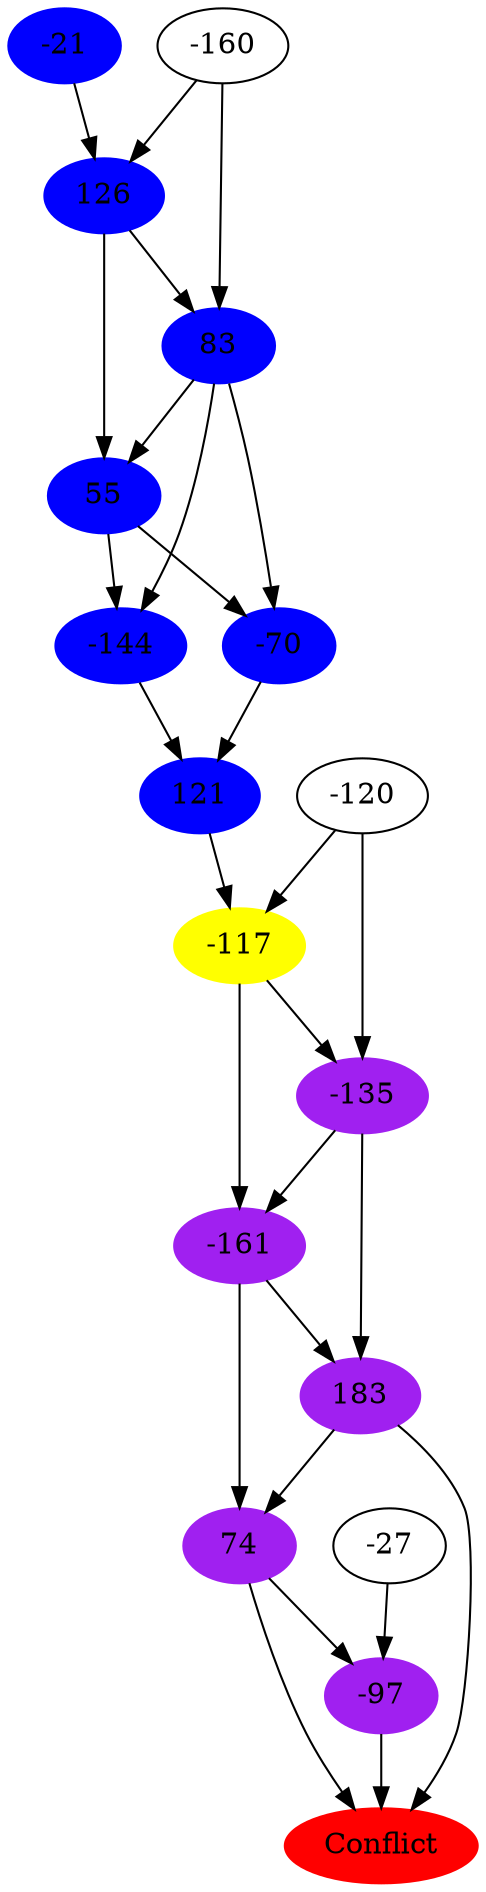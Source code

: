 digraph G {
"-21" [style=filled,color=blue]
"-27" [color=black]
"55" [style=filled,color=blue]
"-70" [style=filled,color=blue]
"74" [style=filled,color=purple]
"83" [style=filled,color=blue]
"-97" [style=filled,color=purple]
"-117" [style=filled,color=yellow]
"-120" [color=black]
"121" [style=filled,color=blue]
"126" [style=filled,color=blue]
"-135" [style=filled,color=purple]
"-144" [style=filled,color=blue]
"-160" [color=black]
"-161" [style=filled,color=purple]
"183" [style=filled,color=purple]
"Conflict" [style=filled,color=red]
"-21" -> "126";
"-27" -> "-97";
"55" -> "-70";
"55" -> "-144";
"-70" -> "121";
"74" -> "-97";
"74" -> "Conflict";
"83" -> "55";
"83" -> "-70";
"83" -> "-144";
"-97" -> "Conflict";
"-117" -> "-135";
"-117" -> "-161";
"-120" -> "-117";
"-120" -> "-135";
"121" -> "-117";
"126" -> "55";
"126" -> "83";
"-135" -> "-161";
"-135" -> "183";
"-144" -> "121";
"-160" -> "83";
"-160" -> "126";
"-161" -> "74";
"-161" -> "183";
"183" -> "74";
"183" -> "Conflict";
}
